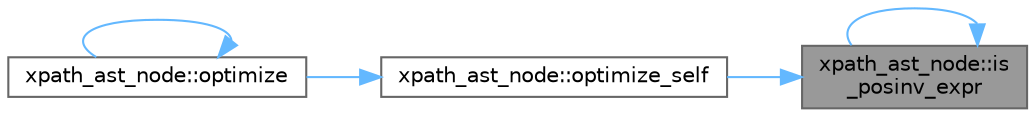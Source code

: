 digraph "xpath_ast_node::is_posinv_expr"
{
 // INTERACTIVE_SVG=YES
 // LATEX_PDF_SIZE
  bgcolor="transparent";
  edge [fontname=Helvetica,fontsize=10,labelfontname=Helvetica,labelfontsize=10];
  node [fontname=Helvetica,fontsize=10,shape=box,height=0.2,width=0.4];
  rankdir="RL";
  Node1 [id="Node000001",label="xpath_ast_node::is\l_posinv_expr",height=0.2,width=0.4,color="gray40", fillcolor="grey60", style="filled", fontcolor="black",tooltip=" "];
  Node1 -> Node1 [id="edge1_Node000001_Node000001",dir="back",color="steelblue1",style="solid",tooltip=" "];
  Node1 -> Node2 [id="edge2_Node000001_Node000002",dir="back",color="steelblue1",style="solid",tooltip=" "];
  Node2 [id="Node000002",label="xpath_ast_node::optimize_self",height=0.2,width=0.4,color="grey40", fillcolor="white", style="filled",URL="$d3/dc5/classxpath__ast__node.html#a3eb089927cabd867a3a9d1b723aece0d",tooltip=" "];
  Node2 -> Node3 [id="edge3_Node000002_Node000003",dir="back",color="steelblue1",style="solid",tooltip=" "];
  Node3 [id="Node000003",label="xpath_ast_node::optimize",height=0.2,width=0.4,color="grey40", fillcolor="white", style="filled",URL="$d3/dc5/classxpath__ast__node.html#a950534fc7de08fe40d897ebea84c1d6d",tooltip=" "];
  Node3 -> Node3 [id="edge4_Node000003_Node000003",dir="back",color="steelblue1",style="solid",tooltip=" "];
}
